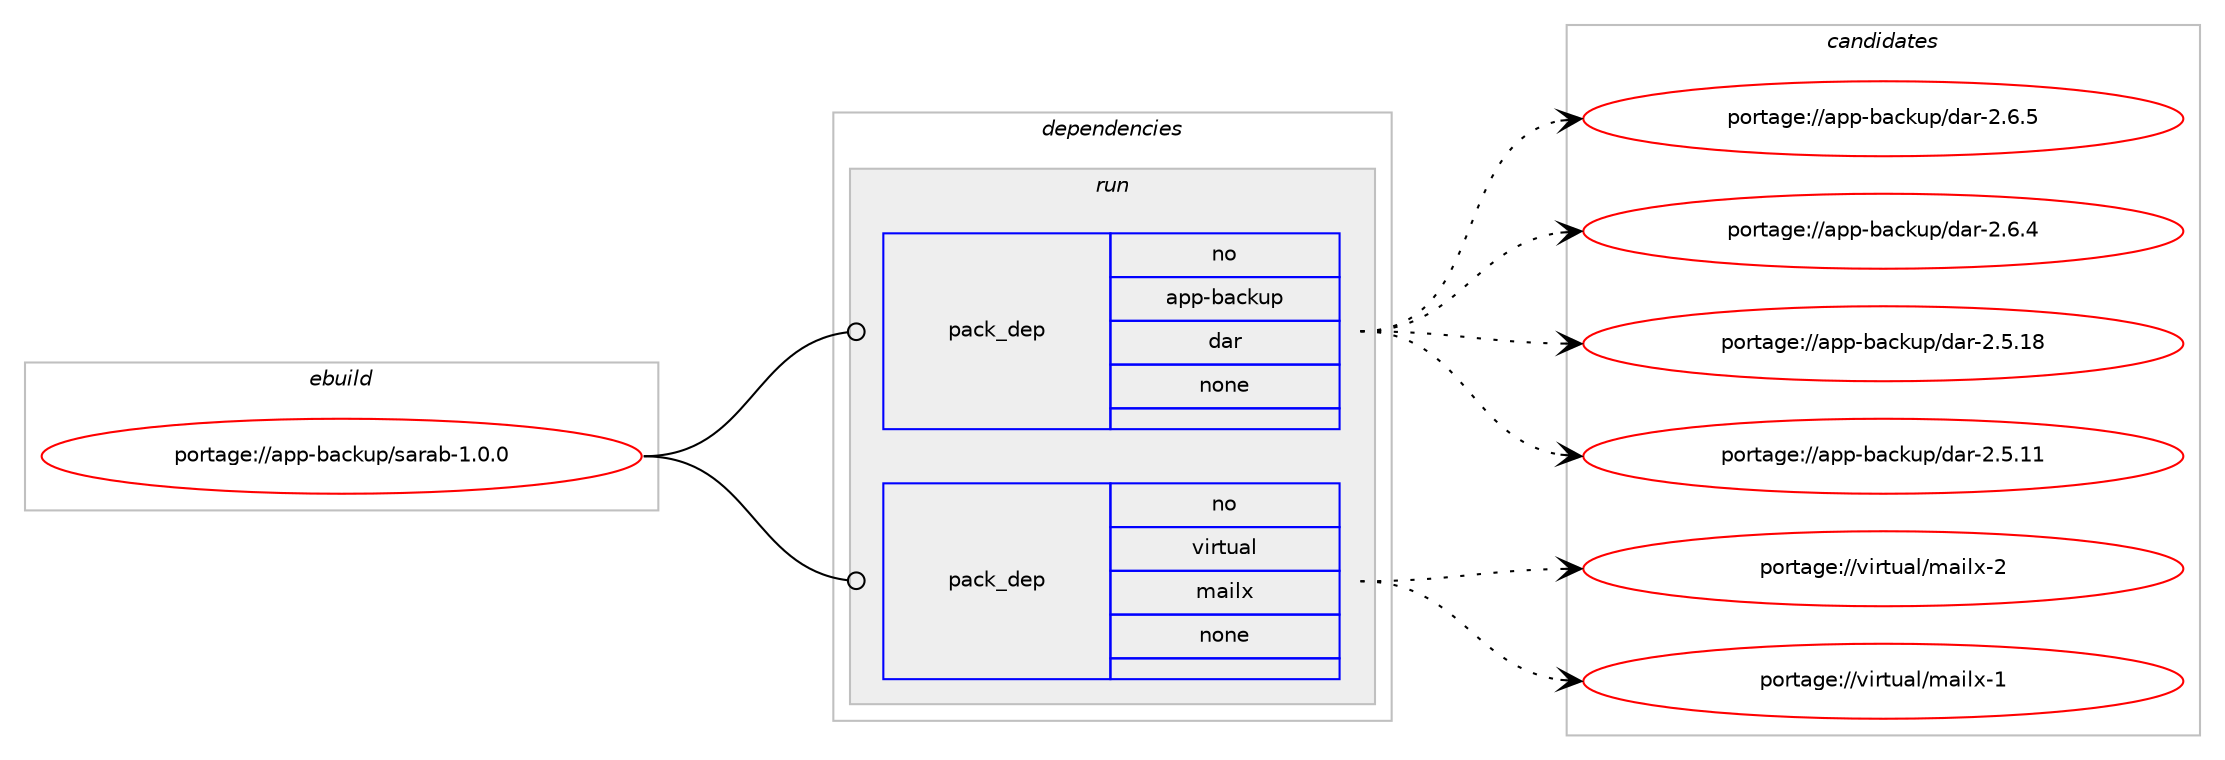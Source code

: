 digraph prolog {

# *************
# Graph options
# *************

newrank=true;
concentrate=true;
compound=true;
graph [rankdir=LR,fontname=Helvetica,fontsize=10,ranksep=1.5];#, ranksep=2.5, nodesep=0.2];
edge  [arrowhead=vee];
node  [fontname=Helvetica,fontsize=10];

# **********
# The ebuild
# **********

subgraph cluster_leftcol {
color=gray;
label=<<i>ebuild</i>>;
id [label="portage://app-backup/sarab-1.0.0", color=red, width=4, href="../app-backup/sarab-1.0.0.svg"];
}

# ****************
# The dependencies
# ****************

subgraph cluster_midcol {
color=gray;
label=<<i>dependencies</i>>;
subgraph cluster_compile {
fillcolor="#eeeeee";
style=filled;
label=<<i>compile</i>>;
}
subgraph cluster_compileandrun {
fillcolor="#eeeeee";
style=filled;
label=<<i>compile and run</i>>;
}
subgraph cluster_run {
fillcolor="#eeeeee";
style=filled;
label=<<i>run</i>>;
subgraph pack484709 {
dependency645302 [label=<<TABLE BORDER="0" CELLBORDER="1" CELLSPACING="0" CELLPADDING="4" WIDTH="220"><TR><TD ROWSPAN="6" CELLPADDING="30">pack_dep</TD></TR><TR><TD WIDTH="110">no</TD></TR><TR><TD>app-backup</TD></TR><TR><TD>dar</TD></TR><TR><TD>none</TD></TR><TR><TD></TD></TR></TABLE>>, shape=none, color=blue];
}
id:e -> dependency645302:w [weight=20,style="solid",arrowhead="odot"];
subgraph pack484710 {
dependency645303 [label=<<TABLE BORDER="0" CELLBORDER="1" CELLSPACING="0" CELLPADDING="4" WIDTH="220"><TR><TD ROWSPAN="6" CELLPADDING="30">pack_dep</TD></TR><TR><TD WIDTH="110">no</TD></TR><TR><TD>virtual</TD></TR><TR><TD>mailx</TD></TR><TR><TD>none</TD></TR><TR><TD></TD></TR></TABLE>>, shape=none, color=blue];
}
id:e -> dependency645303:w [weight=20,style="solid",arrowhead="odot"];
}
}

# **************
# The candidates
# **************

subgraph cluster_choices {
rank=same;
color=gray;
label=<<i>candidates</i>>;

subgraph choice484709 {
color=black;
nodesep=1;
choice97112112459897991071171124710097114455046544653 [label="portage://app-backup/dar-2.6.5", color=red, width=4,href="../app-backup/dar-2.6.5.svg"];
choice97112112459897991071171124710097114455046544652 [label="portage://app-backup/dar-2.6.4", color=red, width=4,href="../app-backup/dar-2.6.4.svg"];
choice9711211245989799107117112471009711445504653464956 [label="portage://app-backup/dar-2.5.18", color=red, width=4,href="../app-backup/dar-2.5.18.svg"];
choice9711211245989799107117112471009711445504653464949 [label="portage://app-backup/dar-2.5.11", color=red, width=4,href="../app-backup/dar-2.5.11.svg"];
dependency645302:e -> choice97112112459897991071171124710097114455046544653:w [style=dotted,weight="100"];
dependency645302:e -> choice97112112459897991071171124710097114455046544652:w [style=dotted,weight="100"];
dependency645302:e -> choice9711211245989799107117112471009711445504653464956:w [style=dotted,weight="100"];
dependency645302:e -> choice9711211245989799107117112471009711445504653464949:w [style=dotted,weight="100"];
}
subgraph choice484710 {
color=black;
nodesep=1;
choice1181051141161179710847109971051081204550 [label="portage://virtual/mailx-2", color=red, width=4,href="../virtual/mailx-2.svg"];
choice1181051141161179710847109971051081204549 [label="portage://virtual/mailx-1", color=red, width=4,href="../virtual/mailx-1.svg"];
dependency645303:e -> choice1181051141161179710847109971051081204550:w [style=dotted,weight="100"];
dependency645303:e -> choice1181051141161179710847109971051081204549:w [style=dotted,weight="100"];
}
}

}
